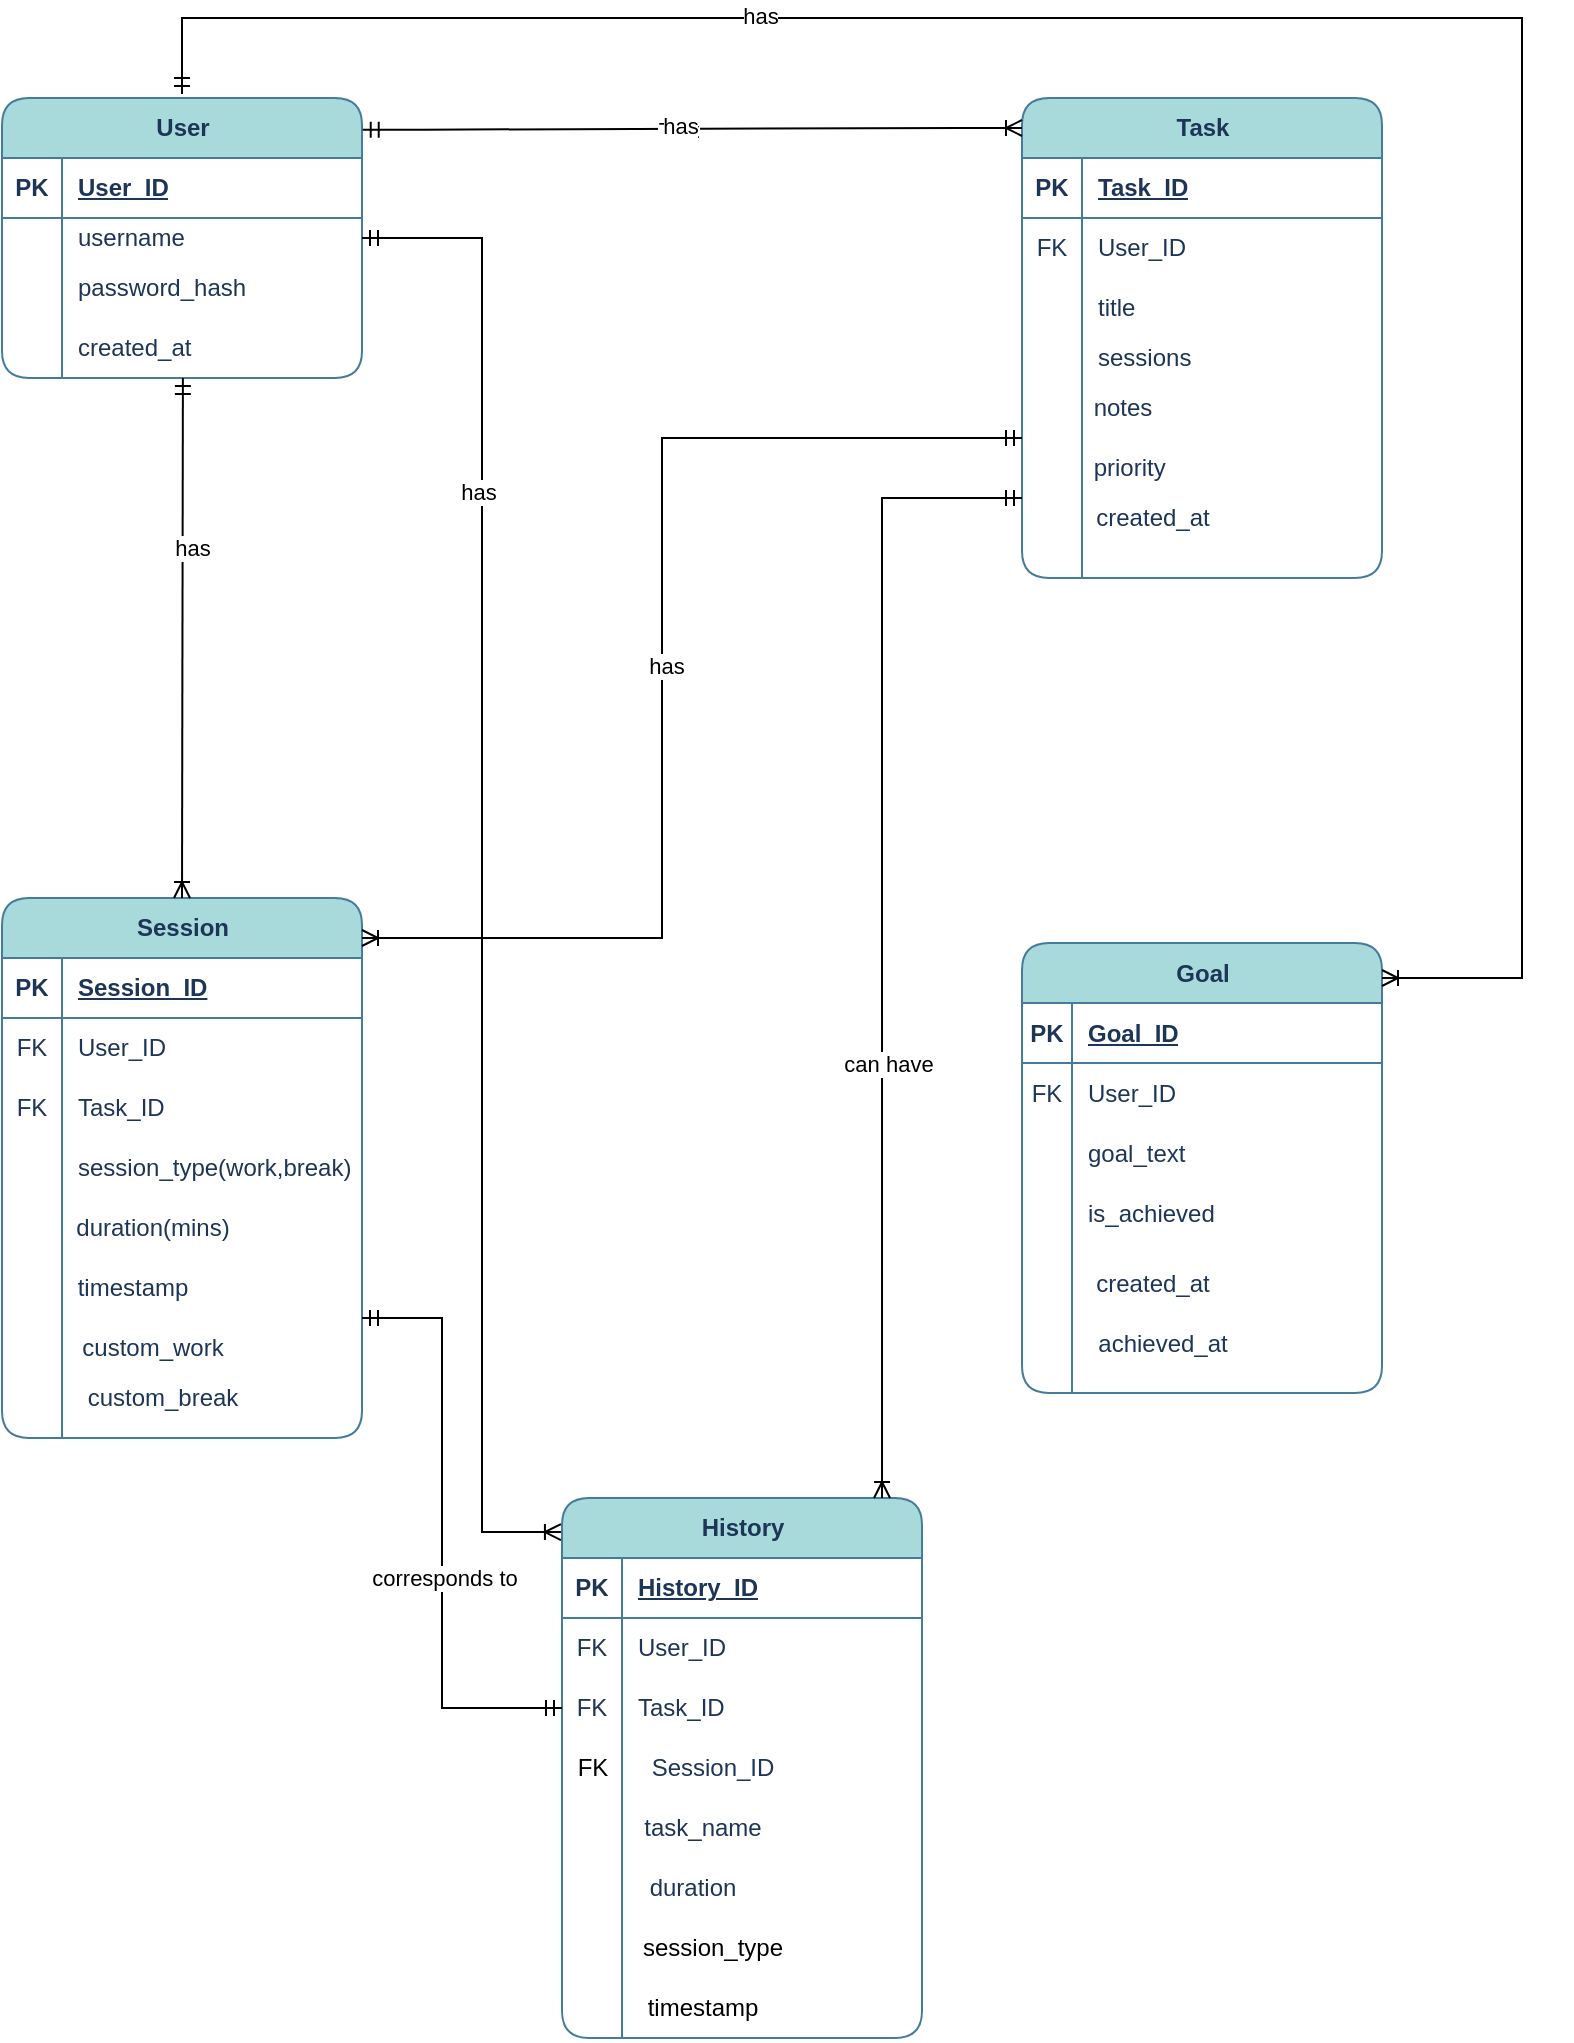 <mxfile version="27.1.4">
  <diagram name="Page-1" id="Ch6gstcXWHtRjHLDsmqF">
    <mxGraphModel dx="3065" dy="1043" grid="1" gridSize="10" guides="1" tooltips="1" connect="1" arrows="1" fold="1" page="1" pageScale="1" pageWidth="1100" pageHeight="850" math="0" shadow="0">
      <root>
        <mxCell id="0" />
        <mxCell id="1" parent="0" />
        <mxCell id="4imyPmRk3QcvIKr00t5q-29" value="User" style="shape=table;startSize=30;container=1;collapsible=1;childLayout=tableLayout;fixedRows=1;rowLines=0;fontStyle=1;align=center;resizeLast=1;html=1;labelBackgroundColor=none;fillColor=#A8DADC;strokeColor=#457B9D;fontColor=#1D3557;rounded=1;" parent="1" vertex="1">
          <mxGeometry x="-360" y="200" width="180" height="140" as="geometry" />
        </mxCell>
        <mxCell id="4imyPmRk3QcvIKr00t5q-30" value="" style="shape=tableRow;horizontal=0;startSize=0;swimlaneHead=0;swimlaneBody=0;fillColor=none;collapsible=0;dropTarget=0;points=[[0,0.5],[1,0.5]];portConstraint=eastwest;top=0;left=0;right=0;bottom=1;labelBackgroundColor=none;strokeColor=#457B9D;fontColor=#1D3557;rounded=1;" parent="4imyPmRk3QcvIKr00t5q-29" vertex="1">
          <mxGeometry y="30" width="180" height="30" as="geometry" />
        </mxCell>
        <mxCell id="4imyPmRk3QcvIKr00t5q-31" value="PK" style="shape=partialRectangle;connectable=0;fillColor=none;top=0;left=0;bottom=0;right=0;fontStyle=1;overflow=hidden;whiteSpace=wrap;html=1;labelBackgroundColor=none;strokeColor=#457B9D;fontColor=#1D3557;rounded=1;" parent="4imyPmRk3QcvIKr00t5q-30" vertex="1">
          <mxGeometry width="30" height="30" as="geometry">
            <mxRectangle width="30" height="30" as="alternateBounds" />
          </mxGeometry>
        </mxCell>
        <mxCell id="4imyPmRk3QcvIKr00t5q-32" value="User_ID" style="shape=partialRectangle;connectable=0;fillColor=none;top=0;left=0;bottom=0;right=0;align=left;spacingLeft=6;fontStyle=5;overflow=hidden;whiteSpace=wrap;html=1;labelBackgroundColor=none;strokeColor=#457B9D;fontColor=#1D3557;rounded=1;" parent="4imyPmRk3QcvIKr00t5q-30" vertex="1">
          <mxGeometry x="30" width="150" height="30" as="geometry">
            <mxRectangle width="150" height="30" as="alternateBounds" />
          </mxGeometry>
        </mxCell>
        <mxCell id="4imyPmRk3QcvIKr00t5q-33" value="" style="shape=tableRow;horizontal=0;startSize=0;swimlaneHead=0;swimlaneBody=0;fillColor=none;collapsible=0;dropTarget=0;points=[[0,0.5],[1,0.5]];portConstraint=eastwest;top=0;left=0;right=0;bottom=0;labelBackgroundColor=none;strokeColor=#457B9D;fontColor=#1D3557;rounded=1;" parent="4imyPmRk3QcvIKr00t5q-29" vertex="1">
          <mxGeometry y="60" width="180" height="20" as="geometry" />
        </mxCell>
        <mxCell id="4imyPmRk3QcvIKr00t5q-34" value="" style="shape=partialRectangle;connectable=0;fillColor=none;top=0;left=0;bottom=0;right=0;editable=1;overflow=hidden;whiteSpace=wrap;html=1;labelBackgroundColor=none;strokeColor=#457B9D;fontColor=#1D3557;rounded=1;" parent="4imyPmRk3QcvIKr00t5q-33" vertex="1">
          <mxGeometry width="30" height="20" as="geometry">
            <mxRectangle width="30" height="20" as="alternateBounds" />
          </mxGeometry>
        </mxCell>
        <mxCell id="4imyPmRk3QcvIKr00t5q-35" value="username" style="shape=partialRectangle;connectable=0;fillColor=none;top=0;left=0;bottom=0;right=0;align=left;spacingLeft=6;overflow=hidden;whiteSpace=wrap;html=1;labelBackgroundColor=none;strokeColor=#457B9D;fontColor=#1D3557;rounded=1;" parent="4imyPmRk3QcvIKr00t5q-33" vertex="1">
          <mxGeometry x="30" width="150" height="20" as="geometry">
            <mxRectangle width="150" height="20" as="alternateBounds" />
          </mxGeometry>
        </mxCell>
        <mxCell id="4imyPmRk3QcvIKr00t5q-36" value="" style="shape=tableRow;horizontal=0;startSize=0;swimlaneHead=0;swimlaneBody=0;fillColor=none;collapsible=0;dropTarget=0;points=[[0,0.5],[1,0.5]];portConstraint=eastwest;top=0;left=0;right=0;bottom=0;labelBackgroundColor=none;strokeColor=#457B9D;fontColor=#1D3557;rounded=1;" parent="4imyPmRk3QcvIKr00t5q-29" vertex="1">
          <mxGeometry y="80" width="180" height="30" as="geometry" />
        </mxCell>
        <mxCell id="4imyPmRk3QcvIKr00t5q-37" value="" style="shape=partialRectangle;connectable=0;fillColor=none;top=0;left=0;bottom=0;right=0;editable=1;overflow=hidden;whiteSpace=wrap;html=1;labelBackgroundColor=none;strokeColor=#457B9D;fontColor=#1D3557;rounded=1;" parent="4imyPmRk3QcvIKr00t5q-36" vertex="1">
          <mxGeometry width="30" height="30" as="geometry">
            <mxRectangle width="30" height="30" as="alternateBounds" />
          </mxGeometry>
        </mxCell>
        <mxCell id="4imyPmRk3QcvIKr00t5q-38" value="password_hash" style="shape=partialRectangle;connectable=0;fillColor=none;top=0;left=0;bottom=0;right=0;align=left;spacingLeft=6;overflow=hidden;whiteSpace=wrap;html=1;labelBackgroundColor=none;strokeColor=#457B9D;fontColor=#1D3557;rounded=1;" parent="4imyPmRk3QcvIKr00t5q-36" vertex="1">
          <mxGeometry x="30" width="150" height="30" as="geometry">
            <mxRectangle width="150" height="30" as="alternateBounds" />
          </mxGeometry>
        </mxCell>
        <mxCell id="4imyPmRk3QcvIKr00t5q-39" value="" style="shape=tableRow;horizontal=0;startSize=0;swimlaneHead=0;swimlaneBody=0;fillColor=none;collapsible=0;dropTarget=0;points=[[0,0.5],[1,0.5]];portConstraint=eastwest;top=0;left=0;right=0;bottom=0;labelBackgroundColor=none;strokeColor=#457B9D;fontColor=#1D3557;rounded=1;" parent="4imyPmRk3QcvIKr00t5q-29" vertex="1">
          <mxGeometry y="110" width="180" height="30" as="geometry" />
        </mxCell>
        <mxCell id="4imyPmRk3QcvIKr00t5q-40" value="" style="shape=partialRectangle;connectable=0;fillColor=none;top=0;left=0;bottom=0;right=0;editable=1;overflow=hidden;whiteSpace=wrap;html=1;labelBackgroundColor=none;strokeColor=#457B9D;fontColor=#1D3557;rounded=1;" parent="4imyPmRk3QcvIKr00t5q-39" vertex="1">
          <mxGeometry width="30" height="30" as="geometry">
            <mxRectangle width="30" height="30" as="alternateBounds" />
          </mxGeometry>
        </mxCell>
        <mxCell id="4imyPmRk3QcvIKr00t5q-41" value="created_at" style="shape=partialRectangle;connectable=0;fillColor=none;top=0;left=0;bottom=0;right=0;align=left;spacingLeft=6;overflow=hidden;whiteSpace=wrap;html=1;labelBackgroundColor=none;strokeColor=#457B9D;fontColor=#1D3557;rounded=1;" parent="4imyPmRk3QcvIKr00t5q-39" vertex="1">
          <mxGeometry x="30" width="150" height="30" as="geometry">
            <mxRectangle width="150" height="30" as="alternateBounds" />
          </mxGeometry>
        </mxCell>
        <mxCell id="4imyPmRk3QcvIKr00t5q-78" value="" style="group;labelBackgroundColor=none;fontColor=#1D3557;rounded=1;" parent="1" vertex="1" connectable="0">
          <mxGeometry x="240" y="200" width="185" height="270" as="geometry" />
        </mxCell>
        <mxCell id="4imyPmRk3QcvIKr00t5q-43" value="Task" style="shape=table;startSize=30;container=1;collapsible=1;childLayout=tableLayout;fixedRows=1;rowLines=0;fontStyle=1;align=center;resizeLast=1;html=1;labelBackgroundColor=none;fillColor=#A8DADC;strokeColor=#457B9D;fontColor=#1D3557;rounded=1;" parent="4imyPmRk3QcvIKr00t5q-78" vertex="1">
          <mxGeometry x="-90" width="180" height="240" as="geometry">
            <mxRectangle x="460" y="70" width="70" height="30" as="alternateBounds" />
          </mxGeometry>
        </mxCell>
        <mxCell id="4imyPmRk3QcvIKr00t5q-44" value="" style="shape=tableRow;horizontal=0;startSize=0;swimlaneHead=0;swimlaneBody=0;fillColor=none;collapsible=0;dropTarget=0;points=[[0,0.5],[1,0.5]];portConstraint=eastwest;top=0;left=0;right=0;bottom=1;labelBackgroundColor=none;strokeColor=#457B9D;fontColor=#1D3557;rounded=1;" parent="4imyPmRk3QcvIKr00t5q-43" vertex="1">
          <mxGeometry y="30" width="180" height="30" as="geometry" />
        </mxCell>
        <mxCell id="4imyPmRk3QcvIKr00t5q-45" value="PK" style="shape=partialRectangle;connectable=0;fillColor=none;top=0;left=0;bottom=0;right=0;fontStyle=1;overflow=hidden;whiteSpace=wrap;html=1;labelBackgroundColor=none;strokeColor=#457B9D;fontColor=#1D3557;rounded=1;" parent="4imyPmRk3QcvIKr00t5q-44" vertex="1">
          <mxGeometry width="30" height="30" as="geometry">
            <mxRectangle width="30" height="30" as="alternateBounds" />
          </mxGeometry>
        </mxCell>
        <mxCell id="4imyPmRk3QcvIKr00t5q-46" value="Task_ID" style="shape=partialRectangle;connectable=0;fillColor=none;top=0;left=0;bottom=0;right=0;align=left;spacingLeft=6;fontStyle=5;overflow=hidden;whiteSpace=wrap;html=1;labelBackgroundColor=none;strokeColor=#457B9D;fontColor=#1D3557;rounded=1;" parent="4imyPmRk3QcvIKr00t5q-44" vertex="1">
          <mxGeometry x="30" width="150" height="30" as="geometry">
            <mxRectangle width="150" height="30" as="alternateBounds" />
          </mxGeometry>
        </mxCell>
        <mxCell id="4imyPmRk3QcvIKr00t5q-47" value="" style="shape=tableRow;horizontal=0;startSize=0;swimlaneHead=0;swimlaneBody=0;fillColor=none;collapsible=0;dropTarget=0;points=[[0,0.5],[1,0.5]];portConstraint=eastwest;top=0;left=0;right=0;bottom=0;labelBackgroundColor=none;strokeColor=#457B9D;fontColor=#1D3557;rounded=1;" parent="4imyPmRk3QcvIKr00t5q-43" vertex="1">
          <mxGeometry y="60" width="180" height="30" as="geometry" />
        </mxCell>
        <mxCell id="4imyPmRk3QcvIKr00t5q-48" value="FK" style="shape=partialRectangle;connectable=0;fillColor=none;top=0;left=0;bottom=0;right=0;editable=1;overflow=hidden;whiteSpace=wrap;html=1;labelBackgroundColor=none;strokeColor=#457B9D;fontColor=#1D3557;rounded=1;" parent="4imyPmRk3QcvIKr00t5q-47" vertex="1">
          <mxGeometry width="30" height="30" as="geometry">
            <mxRectangle width="30" height="30" as="alternateBounds" />
          </mxGeometry>
        </mxCell>
        <mxCell id="4imyPmRk3QcvIKr00t5q-49" value="User_ID" style="shape=partialRectangle;connectable=0;fillColor=none;top=0;left=0;bottom=0;right=0;align=left;spacingLeft=6;overflow=hidden;whiteSpace=wrap;html=1;labelBackgroundColor=none;strokeColor=#457B9D;fontColor=#1D3557;rounded=1;" parent="4imyPmRk3QcvIKr00t5q-47" vertex="1">
          <mxGeometry x="30" width="150" height="30" as="geometry">
            <mxRectangle width="150" height="30" as="alternateBounds" />
          </mxGeometry>
        </mxCell>
        <mxCell id="4imyPmRk3QcvIKr00t5q-50" value="" style="shape=tableRow;horizontal=0;startSize=0;swimlaneHead=0;swimlaneBody=0;fillColor=none;collapsible=0;dropTarget=0;points=[[0,0.5],[1,0.5]];portConstraint=eastwest;top=0;left=0;right=0;bottom=0;labelBackgroundColor=none;strokeColor=#457B9D;fontColor=#1D3557;rounded=1;" parent="4imyPmRk3QcvIKr00t5q-43" vertex="1">
          <mxGeometry y="90" width="180" height="30" as="geometry" />
        </mxCell>
        <mxCell id="4imyPmRk3QcvIKr00t5q-51" value="" style="shape=partialRectangle;connectable=0;fillColor=none;top=0;left=0;bottom=0;right=0;editable=1;overflow=hidden;whiteSpace=wrap;html=1;labelBackgroundColor=none;strokeColor=#457B9D;fontColor=#1D3557;rounded=1;" parent="4imyPmRk3QcvIKr00t5q-50" vertex="1">
          <mxGeometry width="30" height="30" as="geometry">
            <mxRectangle width="30" height="30" as="alternateBounds" />
          </mxGeometry>
        </mxCell>
        <mxCell id="4imyPmRk3QcvIKr00t5q-52" value="title" style="shape=partialRectangle;connectable=0;fillColor=none;top=0;left=0;bottom=0;right=0;align=left;spacingLeft=6;overflow=hidden;whiteSpace=wrap;html=1;labelBackgroundColor=none;strokeColor=#457B9D;fontColor=#1D3557;rounded=1;" parent="4imyPmRk3QcvIKr00t5q-50" vertex="1">
          <mxGeometry x="30" width="150" height="30" as="geometry">
            <mxRectangle width="150" height="30" as="alternateBounds" />
          </mxGeometry>
        </mxCell>
        <mxCell id="4imyPmRk3QcvIKr00t5q-53" value="" style="shape=tableRow;horizontal=0;startSize=0;swimlaneHead=0;swimlaneBody=0;fillColor=none;collapsible=0;dropTarget=0;points=[[0,0.5],[1,0.5]];portConstraint=eastwest;top=0;left=0;right=0;bottom=0;labelBackgroundColor=none;strokeColor=#457B9D;fontColor=#1D3557;rounded=1;" parent="4imyPmRk3QcvIKr00t5q-43" vertex="1">
          <mxGeometry y="120" width="180" height="20" as="geometry" />
        </mxCell>
        <mxCell id="4imyPmRk3QcvIKr00t5q-54" value="" style="shape=partialRectangle;connectable=0;fillColor=none;top=0;left=0;bottom=0;right=0;editable=1;overflow=hidden;whiteSpace=wrap;html=1;labelBackgroundColor=none;strokeColor=#457B9D;fontColor=#1D3557;rounded=1;" parent="4imyPmRk3QcvIKr00t5q-53" vertex="1">
          <mxGeometry width="30" height="20" as="geometry">
            <mxRectangle width="30" height="20" as="alternateBounds" />
          </mxGeometry>
        </mxCell>
        <mxCell id="4imyPmRk3QcvIKr00t5q-55" value="&lt;font face=&quot;Helvetica&quot;&gt;sessions&lt;/font&gt;" style="shape=partialRectangle;connectable=0;fillColor=none;top=0;left=0;bottom=0;right=0;align=left;spacingLeft=6;overflow=hidden;whiteSpace=wrap;html=1;labelBackgroundColor=none;strokeColor=#457B9D;fontColor=#1D3557;rounded=1;" parent="4imyPmRk3QcvIKr00t5q-53" vertex="1">
          <mxGeometry x="30" width="150" height="20" as="geometry">
            <mxRectangle width="150" height="20" as="alternateBounds" />
          </mxGeometry>
        </mxCell>
        <mxCell id="4imyPmRk3QcvIKr00t5q-56" value="notes" style="text;html=1;align=center;verticalAlign=middle;resizable=0;points=[];autosize=1;strokeColor=none;fillColor=none;labelBackgroundColor=none;fontColor=#1D3557;rounded=1;" parent="4imyPmRk3QcvIKr00t5q-78" vertex="1">
          <mxGeometry x="-65" y="140" width="50" height="30" as="geometry" />
        </mxCell>
        <mxCell id="4imyPmRk3QcvIKr00t5q-59" value="priority&amp;nbsp;" style="text;html=1;align=center;verticalAlign=middle;resizable=0;points=[];autosize=1;strokeColor=none;fillColor=none;labelBackgroundColor=none;fontColor=#1D3557;rounded=1;" parent="4imyPmRk3QcvIKr00t5q-78" vertex="1">
          <mxGeometry x="-65" y="170" width="60" height="30" as="geometry" />
        </mxCell>
        <mxCell id="4imyPmRk3QcvIKr00t5q-60" value="created_at" style="text;html=1;align=center;verticalAlign=middle;resizable=0;points=[];autosize=1;strokeColor=none;fillColor=none;labelBackgroundColor=none;fontColor=#1D3557;rounded=1;" parent="4imyPmRk3QcvIKr00t5q-78" vertex="1">
          <mxGeometry x="-65" y="195" width="80" height="30" as="geometry" />
        </mxCell>
        <mxCell id="4imyPmRk3QcvIKr00t5q-77" value="" style="endArrow=none;html=1;rounded=1;labelBackgroundColor=none;strokeColor=#457B9D;fontColor=default;" parent="4imyPmRk3QcvIKr00t5q-78" edge="1">
          <mxGeometry width="50" height="50" relative="1" as="geometry">
            <mxPoint x="-60" y="240" as="sourcePoint" />
            <mxPoint x="-60" y="140" as="targetPoint" />
          </mxGeometry>
        </mxCell>
        <mxCell id="4imyPmRk3QcvIKr00t5q-99" value="" style="group;labelBackgroundColor=none;fontColor=#1D3557;rounded=1;" parent="1" vertex="1" connectable="0">
          <mxGeometry x="-360" y="600" width="180" height="270" as="geometry" />
        </mxCell>
        <mxCell id="4imyPmRk3QcvIKr00t5q-79" value="Session" style="shape=table;startSize=30;container=1;collapsible=1;childLayout=tableLayout;fixedRows=1;rowLines=0;fontStyle=1;align=center;resizeLast=1;html=1;labelBackgroundColor=none;fillColor=#A8DADC;strokeColor=#457B9D;fontColor=#1D3557;rounded=1;" parent="4imyPmRk3QcvIKr00t5q-99" vertex="1">
          <mxGeometry width="180" height="270" as="geometry" />
        </mxCell>
        <mxCell id="4imyPmRk3QcvIKr00t5q-80" value="" style="shape=tableRow;horizontal=0;startSize=0;swimlaneHead=0;swimlaneBody=0;fillColor=none;collapsible=0;dropTarget=0;points=[[0,0.5],[1,0.5]];portConstraint=eastwest;top=0;left=0;right=0;bottom=1;labelBackgroundColor=none;strokeColor=#457B9D;fontColor=#1D3557;rounded=1;" parent="4imyPmRk3QcvIKr00t5q-79" vertex="1">
          <mxGeometry y="30" width="180" height="30" as="geometry" />
        </mxCell>
        <mxCell id="4imyPmRk3QcvIKr00t5q-81" value="PK" style="shape=partialRectangle;connectable=0;fillColor=none;top=0;left=0;bottom=0;right=0;fontStyle=1;overflow=hidden;whiteSpace=wrap;html=1;labelBackgroundColor=none;strokeColor=#457B9D;fontColor=#1D3557;rounded=1;" parent="4imyPmRk3QcvIKr00t5q-80" vertex="1">
          <mxGeometry width="30" height="30" as="geometry">
            <mxRectangle width="30" height="30" as="alternateBounds" />
          </mxGeometry>
        </mxCell>
        <mxCell id="4imyPmRk3QcvIKr00t5q-82" value="Session_ID" style="shape=partialRectangle;connectable=0;fillColor=none;top=0;left=0;bottom=0;right=0;align=left;spacingLeft=6;fontStyle=5;overflow=hidden;whiteSpace=wrap;html=1;labelBackgroundColor=none;strokeColor=#457B9D;fontColor=#1D3557;rounded=1;" parent="4imyPmRk3QcvIKr00t5q-80" vertex="1">
          <mxGeometry x="30" width="150" height="30" as="geometry">
            <mxRectangle width="150" height="30" as="alternateBounds" />
          </mxGeometry>
        </mxCell>
        <mxCell id="4imyPmRk3QcvIKr00t5q-83" value="" style="shape=tableRow;horizontal=0;startSize=0;swimlaneHead=0;swimlaneBody=0;fillColor=none;collapsible=0;dropTarget=0;points=[[0,0.5],[1,0.5]];portConstraint=eastwest;top=0;left=0;right=0;bottom=0;labelBackgroundColor=none;strokeColor=#457B9D;fontColor=#1D3557;rounded=1;" parent="4imyPmRk3QcvIKr00t5q-79" vertex="1">
          <mxGeometry y="60" width="180" height="30" as="geometry" />
        </mxCell>
        <mxCell id="4imyPmRk3QcvIKr00t5q-84" value="FK" style="shape=partialRectangle;connectable=0;fillColor=none;top=0;left=0;bottom=0;right=0;editable=1;overflow=hidden;whiteSpace=wrap;html=1;labelBackgroundColor=none;strokeColor=#457B9D;fontColor=#1D3557;rounded=1;" parent="4imyPmRk3QcvIKr00t5q-83" vertex="1">
          <mxGeometry width="30" height="30" as="geometry">
            <mxRectangle width="30" height="30" as="alternateBounds" />
          </mxGeometry>
        </mxCell>
        <mxCell id="4imyPmRk3QcvIKr00t5q-85" value="User_ID" style="shape=partialRectangle;connectable=0;fillColor=none;top=0;left=0;bottom=0;right=0;align=left;spacingLeft=6;overflow=hidden;whiteSpace=wrap;html=1;labelBackgroundColor=none;strokeColor=#457B9D;fontColor=#1D3557;rounded=1;" parent="4imyPmRk3QcvIKr00t5q-83" vertex="1">
          <mxGeometry x="30" width="150" height="30" as="geometry">
            <mxRectangle width="150" height="30" as="alternateBounds" />
          </mxGeometry>
        </mxCell>
        <mxCell id="4imyPmRk3QcvIKr00t5q-86" value="" style="shape=tableRow;horizontal=0;startSize=0;swimlaneHead=0;swimlaneBody=0;fillColor=none;collapsible=0;dropTarget=0;points=[[0,0.5],[1,0.5]];portConstraint=eastwest;top=0;left=0;right=0;bottom=0;labelBackgroundColor=none;strokeColor=#457B9D;fontColor=#1D3557;rounded=1;" parent="4imyPmRk3QcvIKr00t5q-79" vertex="1">
          <mxGeometry y="90" width="180" height="30" as="geometry" />
        </mxCell>
        <mxCell id="4imyPmRk3QcvIKr00t5q-87" value="FK" style="shape=partialRectangle;connectable=0;fillColor=none;top=0;left=0;bottom=0;right=0;editable=1;overflow=hidden;whiteSpace=wrap;html=1;labelBackgroundColor=none;strokeColor=#457B9D;fontColor=#1D3557;rounded=1;" parent="4imyPmRk3QcvIKr00t5q-86" vertex="1">
          <mxGeometry width="30" height="30" as="geometry">
            <mxRectangle width="30" height="30" as="alternateBounds" />
          </mxGeometry>
        </mxCell>
        <mxCell id="4imyPmRk3QcvIKr00t5q-88" value="Task_ID" style="shape=partialRectangle;connectable=0;fillColor=none;top=0;left=0;bottom=0;right=0;align=left;spacingLeft=6;overflow=hidden;whiteSpace=wrap;html=1;labelBackgroundColor=none;strokeColor=#457B9D;fontColor=#1D3557;rounded=1;" parent="4imyPmRk3QcvIKr00t5q-86" vertex="1">
          <mxGeometry x="30" width="150" height="30" as="geometry">
            <mxRectangle width="150" height="30" as="alternateBounds" />
          </mxGeometry>
        </mxCell>
        <mxCell id="4imyPmRk3QcvIKr00t5q-89" value="" style="shape=tableRow;horizontal=0;startSize=0;swimlaneHead=0;swimlaneBody=0;fillColor=none;collapsible=0;dropTarget=0;points=[[0,0.5],[1,0.5]];portConstraint=eastwest;top=0;left=0;right=0;bottom=0;labelBackgroundColor=none;strokeColor=#457B9D;fontColor=#1D3557;rounded=1;" parent="4imyPmRk3QcvIKr00t5q-79" vertex="1">
          <mxGeometry y="120" width="180" height="30" as="geometry" />
        </mxCell>
        <mxCell id="4imyPmRk3QcvIKr00t5q-90" value="" style="shape=partialRectangle;connectable=0;fillColor=none;top=0;left=0;bottom=0;right=0;editable=1;overflow=hidden;whiteSpace=wrap;html=1;labelBackgroundColor=none;strokeColor=#457B9D;fontColor=#1D3557;rounded=1;" parent="4imyPmRk3QcvIKr00t5q-89" vertex="1">
          <mxGeometry width="30" height="30" as="geometry">
            <mxRectangle width="30" height="30" as="alternateBounds" />
          </mxGeometry>
        </mxCell>
        <mxCell id="4imyPmRk3QcvIKr00t5q-91" value="session_type(work,break)" style="shape=partialRectangle;connectable=0;fillColor=none;top=0;left=0;bottom=0;right=0;align=left;spacingLeft=6;overflow=hidden;whiteSpace=wrap;html=1;labelBackgroundColor=none;strokeColor=#457B9D;fontColor=#1D3557;rounded=1;" parent="4imyPmRk3QcvIKr00t5q-89" vertex="1">
          <mxGeometry x="30" width="150" height="30" as="geometry">
            <mxRectangle width="150" height="30" as="alternateBounds" />
          </mxGeometry>
        </mxCell>
        <mxCell id="4imyPmRk3QcvIKr00t5q-92" value="duration(mins)" style="text;html=1;align=center;verticalAlign=middle;resizable=0;points=[];autosize=1;strokeColor=none;fillColor=none;labelBackgroundColor=none;fontColor=#1D3557;rounded=1;" parent="4imyPmRk3QcvIKr00t5q-99" vertex="1">
          <mxGeometry x="25" y="149.996" width="100" height="30" as="geometry" />
        </mxCell>
        <mxCell id="4imyPmRk3QcvIKr00t5q-96" value="timestamp" style="text;html=1;align=center;verticalAlign=middle;resizable=0;points=[];autosize=1;strokeColor=none;fillColor=none;labelBackgroundColor=none;fontColor=#1D3557;rounded=1;" parent="4imyPmRk3QcvIKr00t5q-99" vertex="1">
          <mxGeometry x="25" y="179.997" width="80" height="30" as="geometry" />
        </mxCell>
        <mxCell id="4imyPmRk3QcvIKr00t5q-98" value="" style="endArrow=none;html=1;rounded=1;labelBackgroundColor=none;strokeColor=#457B9D;fontColor=default;" parent="4imyPmRk3QcvIKr00t5q-99" edge="1">
          <mxGeometry width="50" height="50" relative="1" as="geometry">
            <mxPoint x="30" y="227.139" as="sourcePoint" />
            <mxPoint x="30" y="149.996" as="targetPoint" />
          </mxGeometry>
        </mxCell>
        <mxCell id="4imyPmRk3QcvIKr00t5q-185" value="custom_work" style="text;html=1;align=center;verticalAlign=middle;resizable=0;points=[];autosize=1;strokeColor=none;fillColor=none;fontColor=#1D3557;labelBackgroundColor=none;rounded=1;" parent="4imyPmRk3QcvIKr00t5q-99" vertex="1">
          <mxGeometry x="30" y="210" width="90" height="30" as="geometry" />
        </mxCell>
        <mxCell id="4imyPmRk3QcvIKr00t5q-186" value="custom_break" style="text;html=1;align=center;verticalAlign=middle;resizable=0;points=[];autosize=1;strokeColor=none;fillColor=none;fontColor=#1D3557;labelBackgroundColor=none;rounded=1;" parent="4imyPmRk3QcvIKr00t5q-99" vertex="1">
          <mxGeometry x="30" y="235" width="100" height="30" as="geometry" />
        </mxCell>
        <mxCell id="4imyPmRk3QcvIKr00t5q-187" value="" style="endArrow=none;html=1;rounded=1;strokeColor=#457B9D;fontColor=default;labelBackgroundColor=none;" parent="4imyPmRk3QcvIKr00t5q-99" edge="1">
          <mxGeometry width="50" height="50" relative="1" as="geometry">
            <mxPoint x="30" y="270" as="sourcePoint" />
            <mxPoint x="30" y="210" as="targetPoint" />
          </mxGeometry>
        </mxCell>
        <mxCell id="4imyPmRk3QcvIKr00t5q-117" value="" style="group;labelBackgroundColor=none;fontColor=#1D3557;rounded=1;" parent="1" vertex="1" connectable="0">
          <mxGeometry x="150" y="622.5" width="180" height="225" as="geometry" />
        </mxCell>
        <mxCell id="4imyPmRk3QcvIKr00t5q-100" value="Goal" style="shape=table;startSize=30;container=1;collapsible=1;childLayout=tableLayout;fixedRows=1;rowLines=0;fontStyle=1;align=center;resizeLast=1;html=1;labelBackgroundColor=none;fillColor=#A8DADC;strokeColor=#457B9D;fontColor=#1D3557;rounded=1;" parent="4imyPmRk3QcvIKr00t5q-117" vertex="1">
          <mxGeometry width="180" height="225" as="geometry" />
        </mxCell>
        <mxCell id="4imyPmRk3QcvIKr00t5q-101" value="" style="shape=tableRow;horizontal=0;startSize=0;swimlaneHead=0;swimlaneBody=0;fillColor=none;collapsible=0;dropTarget=0;points=[[0,0.5],[1,0.5]];portConstraint=eastwest;top=0;left=0;right=0;bottom=1;labelBackgroundColor=none;strokeColor=#457B9D;fontColor=#1D3557;rounded=1;" parent="4imyPmRk3QcvIKr00t5q-100" vertex="1">
          <mxGeometry y="30" width="180" height="30" as="geometry" />
        </mxCell>
        <mxCell id="4imyPmRk3QcvIKr00t5q-102" value="PK" style="shape=partialRectangle;connectable=0;fillColor=none;top=0;left=0;bottom=0;right=0;fontStyle=1;overflow=hidden;whiteSpace=wrap;html=1;labelBackgroundColor=none;strokeColor=#457B9D;fontColor=#1D3557;rounded=1;" parent="4imyPmRk3QcvIKr00t5q-101" vertex="1">
          <mxGeometry width="25" height="30" as="geometry">
            <mxRectangle width="25" height="30" as="alternateBounds" />
          </mxGeometry>
        </mxCell>
        <mxCell id="4imyPmRk3QcvIKr00t5q-103" value="Goal_ID" style="shape=partialRectangle;connectable=0;fillColor=none;top=0;left=0;bottom=0;right=0;align=left;spacingLeft=6;fontStyle=5;overflow=hidden;whiteSpace=wrap;html=1;labelBackgroundColor=none;strokeColor=#457B9D;fontColor=#1D3557;rounded=1;" parent="4imyPmRk3QcvIKr00t5q-101" vertex="1">
          <mxGeometry x="25" width="155" height="30" as="geometry">
            <mxRectangle width="155" height="30" as="alternateBounds" />
          </mxGeometry>
        </mxCell>
        <mxCell id="4imyPmRk3QcvIKr00t5q-104" value="" style="shape=tableRow;horizontal=0;startSize=0;swimlaneHead=0;swimlaneBody=0;fillColor=none;collapsible=0;dropTarget=0;points=[[0,0.5],[1,0.5]];portConstraint=eastwest;top=0;left=0;right=0;bottom=0;labelBackgroundColor=none;strokeColor=#457B9D;fontColor=#1D3557;rounded=1;" parent="4imyPmRk3QcvIKr00t5q-100" vertex="1">
          <mxGeometry y="60" width="180" height="30" as="geometry" />
        </mxCell>
        <mxCell id="4imyPmRk3QcvIKr00t5q-105" value="FK" style="shape=partialRectangle;connectable=0;fillColor=none;top=0;left=0;bottom=0;right=0;editable=1;overflow=hidden;whiteSpace=wrap;html=1;labelBackgroundColor=none;strokeColor=#457B9D;fontColor=#1D3557;rounded=1;" parent="4imyPmRk3QcvIKr00t5q-104" vertex="1">
          <mxGeometry width="25" height="30" as="geometry">
            <mxRectangle width="25" height="30" as="alternateBounds" />
          </mxGeometry>
        </mxCell>
        <mxCell id="4imyPmRk3QcvIKr00t5q-106" value="User_ID" style="shape=partialRectangle;connectable=0;fillColor=none;top=0;left=0;bottom=0;right=0;align=left;spacingLeft=6;overflow=hidden;whiteSpace=wrap;html=1;labelBackgroundColor=none;strokeColor=#457B9D;fontColor=#1D3557;rounded=1;" parent="4imyPmRk3QcvIKr00t5q-104" vertex="1">
          <mxGeometry x="25" width="155" height="30" as="geometry">
            <mxRectangle width="155" height="30" as="alternateBounds" />
          </mxGeometry>
        </mxCell>
        <mxCell id="4imyPmRk3QcvIKr00t5q-107" value="" style="shape=tableRow;horizontal=0;startSize=0;swimlaneHead=0;swimlaneBody=0;fillColor=none;collapsible=0;dropTarget=0;points=[[0,0.5],[1,0.5]];portConstraint=eastwest;top=0;left=0;right=0;bottom=0;labelBackgroundColor=none;strokeColor=#457B9D;fontColor=#1D3557;rounded=1;" parent="4imyPmRk3QcvIKr00t5q-100" vertex="1">
          <mxGeometry y="90" width="180" height="30" as="geometry" />
        </mxCell>
        <mxCell id="4imyPmRk3QcvIKr00t5q-108" value="" style="shape=partialRectangle;connectable=0;fillColor=none;top=0;left=0;bottom=0;right=0;editable=1;overflow=hidden;whiteSpace=wrap;html=1;labelBackgroundColor=none;strokeColor=#457B9D;fontColor=#1D3557;rounded=1;" parent="4imyPmRk3QcvIKr00t5q-107" vertex="1">
          <mxGeometry width="25" height="30" as="geometry">
            <mxRectangle width="25" height="30" as="alternateBounds" />
          </mxGeometry>
        </mxCell>
        <mxCell id="4imyPmRk3QcvIKr00t5q-109" value="goal_text" style="shape=partialRectangle;connectable=0;fillColor=none;top=0;left=0;bottom=0;right=0;align=left;spacingLeft=6;overflow=hidden;whiteSpace=wrap;html=1;labelBackgroundColor=none;strokeColor=#457B9D;fontColor=#1D3557;rounded=1;" parent="4imyPmRk3QcvIKr00t5q-107" vertex="1">
          <mxGeometry x="25" width="155" height="30" as="geometry">
            <mxRectangle width="155" height="30" as="alternateBounds" />
          </mxGeometry>
        </mxCell>
        <mxCell id="4imyPmRk3QcvIKr00t5q-110" value="" style="shape=tableRow;horizontal=0;startSize=0;swimlaneHead=0;swimlaneBody=0;fillColor=none;collapsible=0;dropTarget=0;points=[[0,0.5],[1,0.5]];portConstraint=eastwest;top=0;left=0;right=0;bottom=0;labelBackgroundColor=none;strokeColor=#457B9D;fontColor=#1D3557;rounded=1;" parent="4imyPmRk3QcvIKr00t5q-100" vertex="1">
          <mxGeometry y="120" width="180" height="30" as="geometry" />
        </mxCell>
        <mxCell id="4imyPmRk3QcvIKr00t5q-111" value="" style="shape=partialRectangle;connectable=0;fillColor=none;top=0;left=0;bottom=0;right=0;editable=1;overflow=hidden;whiteSpace=wrap;html=1;labelBackgroundColor=none;strokeColor=#457B9D;fontColor=#1D3557;rounded=1;" parent="4imyPmRk3QcvIKr00t5q-110" vertex="1">
          <mxGeometry width="25" height="30" as="geometry">
            <mxRectangle width="25" height="30" as="alternateBounds" />
          </mxGeometry>
        </mxCell>
        <mxCell id="4imyPmRk3QcvIKr00t5q-112" value="is_achieved" style="shape=partialRectangle;connectable=0;fillColor=none;top=0;left=0;bottom=0;right=0;align=left;spacingLeft=6;overflow=hidden;whiteSpace=wrap;html=1;labelBackgroundColor=none;strokeColor=#457B9D;fontColor=#1D3557;rounded=1;" parent="4imyPmRk3QcvIKr00t5q-110" vertex="1">
          <mxGeometry x="25" width="155" height="30" as="geometry">
            <mxRectangle width="155" height="30" as="alternateBounds" />
          </mxGeometry>
        </mxCell>
        <mxCell id="4imyPmRk3QcvIKr00t5q-180" value="created_at" style="text;html=1;align=center;verticalAlign=middle;resizable=0;points=[];autosize=1;strokeColor=none;fillColor=none;fontColor=#1D3557;labelBackgroundColor=none;rounded=1;" parent="4imyPmRk3QcvIKr00t5q-117" vertex="1">
          <mxGeometry x="25" y="155" width="80" height="30" as="geometry" />
        </mxCell>
        <mxCell id="4imyPmRk3QcvIKr00t5q-181" value="achieved_at" style="text;html=1;align=center;verticalAlign=middle;resizable=0;points=[];autosize=1;strokeColor=none;fillColor=none;fontColor=#1D3557;labelBackgroundColor=none;rounded=1;" parent="4imyPmRk3QcvIKr00t5q-117" vertex="1">
          <mxGeometry x="25" y="185" width="90" height="30" as="geometry" />
        </mxCell>
        <mxCell id="4imyPmRk3QcvIKr00t5q-183" value="" style="endArrow=none;html=1;rounded=1;strokeColor=#457B9D;fontColor=default;labelBackgroundColor=none;" parent="4imyPmRk3QcvIKr00t5q-117" edge="1">
          <mxGeometry width="50" height="50" relative="1" as="geometry">
            <mxPoint x="25" y="225" as="sourcePoint" />
            <mxPoint x="25" y="145" as="targetPoint" />
          </mxGeometry>
        </mxCell>
        <mxCell id="4imyPmRk3QcvIKr00t5q-176" value="" style="group;labelBackgroundColor=none;fontColor=#1D3557;rounded=1;" parent="1" vertex="1" connectable="0">
          <mxGeometry x="-80" y="900" width="180" height="270" as="geometry" />
        </mxCell>
        <mxCell id="4imyPmRk3QcvIKr00t5q-146" value="History" style="shape=table;startSize=30;container=1;collapsible=1;childLayout=tableLayout;fixedRows=1;rowLines=0;fontStyle=1;align=center;resizeLast=1;html=1;labelBackgroundColor=none;fillColor=#A8DADC;strokeColor=#457B9D;fontColor=#1D3557;rounded=1;" parent="4imyPmRk3QcvIKr00t5q-176" vertex="1">
          <mxGeometry width="180" height="270" as="geometry" />
        </mxCell>
        <mxCell id="4imyPmRk3QcvIKr00t5q-147" value="" style="shape=tableRow;horizontal=0;startSize=0;swimlaneHead=0;swimlaneBody=0;fillColor=none;collapsible=0;dropTarget=0;points=[[0,0.5],[1,0.5]];portConstraint=eastwest;top=0;left=0;right=0;bottom=1;labelBackgroundColor=none;strokeColor=#457B9D;fontColor=#1D3557;rounded=1;" parent="4imyPmRk3QcvIKr00t5q-146" vertex="1">
          <mxGeometry y="30" width="180" height="30" as="geometry" />
        </mxCell>
        <mxCell id="4imyPmRk3QcvIKr00t5q-148" value="PK" style="shape=partialRectangle;connectable=0;fillColor=none;top=0;left=0;bottom=0;right=0;fontStyle=1;overflow=hidden;whiteSpace=wrap;html=1;labelBackgroundColor=none;strokeColor=#457B9D;fontColor=#1D3557;rounded=1;" parent="4imyPmRk3QcvIKr00t5q-147" vertex="1">
          <mxGeometry width="30" height="30" as="geometry">
            <mxRectangle width="30" height="30" as="alternateBounds" />
          </mxGeometry>
        </mxCell>
        <mxCell id="4imyPmRk3QcvIKr00t5q-149" value="History_ID" style="shape=partialRectangle;connectable=0;fillColor=none;top=0;left=0;bottom=0;right=0;align=left;spacingLeft=6;fontStyle=5;overflow=hidden;whiteSpace=wrap;html=1;labelBackgroundColor=none;strokeColor=#457B9D;fontColor=#1D3557;rounded=1;" parent="4imyPmRk3QcvIKr00t5q-147" vertex="1">
          <mxGeometry x="30" width="150" height="30" as="geometry">
            <mxRectangle width="150" height="30" as="alternateBounds" />
          </mxGeometry>
        </mxCell>
        <mxCell id="4imyPmRk3QcvIKr00t5q-150" value="" style="shape=tableRow;horizontal=0;startSize=0;swimlaneHead=0;swimlaneBody=0;fillColor=none;collapsible=0;dropTarget=0;points=[[0,0.5],[1,0.5]];portConstraint=eastwest;top=0;left=0;right=0;bottom=0;labelBackgroundColor=none;strokeColor=#457B9D;fontColor=#1D3557;rounded=1;" parent="4imyPmRk3QcvIKr00t5q-146" vertex="1">
          <mxGeometry y="60" width="180" height="30" as="geometry" />
        </mxCell>
        <mxCell id="4imyPmRk3QcvIKr00t5q-151" value="FK" style="shape=partialRectangle;connectable=0;fillColor=none;top=0;left=0;bottom=0;right=0;editable=1;overflow=hidden;whiteSpace=wrap;html=1;labelBackgroundColor=none;strokeColor=#457B9D;fontColor=#1D3557;rounded=1;" parent="4imyPmRk3QcvIKr00t5q-150" vertex="1">
          <mxGeometry width="30" height="30" as="geometry">
            <mxRectangle width="30" height="30" as="alternateBounds" />
          </mxGeometry>
        </mxCell>
        <mxCell id="4imyPmRk3QcvIKr00t5q-152" value="User_ID" style="shape=partialRectangle;connectable=0;fillColor=none;top=0;left=0;bottom=0;right=0;align=left;spacingLeft=6;overflow=hidden;whiteSpace=wrap;html=1;labelBackgroundColor=none;strokeColor=#457B9D;fontColor=#1D3557;rounded=1;" parent="4imyPmRk3QcvIKr00t5q-150" vertex="1">
          <mxGeometry x="30" width="150" height="30" as="geometry">
            <mxRectangle width="150" height="30" as="alternateBounds" />
          </mxGeometry>
        </mxCell>
        <mxCell id="4imyPmRk3QcvIKr00t5q-153" value="" style="shape=tableRow;horizontal=0;startSize=0;swimlaneHead=0;swimlaneBody=0;fillColor=none;collapsible=0;dropTarget=0;points=[[0,0.5],[1,0.5]];portConstraint=eastwest;top=0;left=0;right=0;bottom=0;labelBackgroundColor=none;strokeColor=#457B9D;fontColor=#1D3557;rounded=1;" parent="4imyPmRk3QcvIKr00t5q-146" vertex="1">
          <mxGeometry y="90" width="180" height="30" as="geometry" />
        </mxCell>
        <mxCell id="4imyPmRk3QcvIKr00t5q-154" value="FK" style="shape=partialRectangle;connectable=0;fillColor=none;top=0;left=0;bottom=0;right=0;editable=1;overflow=hidden;whiteSpace=wrap;html=1;labelBackgroundColor=none;strokeColor=#457B9D;fontColor=#1D3557;rounded=1;" parent="4imyPmRk3QcvIKr00t5q-153" vertex="1">
          <mxGeometry width="30" height="30" as="geometry">
            <mxRectangle width="30" height="30" as="alternateBounds" />
          </mxGeometry>
        </mxCell>
        <mxCell id="4imyPmRk3QcvIKr00t5q-155" value="Task_ID" style="shape=partialRectangle;connectable=0;fillColor=none;top=0;left=0;bottom=0;right=0;align=left;spacingLeft=6;overflow=hidden;whiteSpace=wrap;html=1;labelBackgroundColor=none;strokeColor=#457B9D;fontColor=#1D3557;rounded=1;" parent="4imyPmRk3QcvIKr00t5q-153" vertex="1">
          <mxGeometry x="30" width="150" height="30" as="geometry">
            <mxRectangle width="150" height="30" as="alternateBounds" />
          </mxGeometry>
        </mxCell>
        <mxCell id="4imyPmRk3QcvIKr00t5q-173" value="Session_ID" style="text;html=1;align=center;verticalAlign=middle;resizable=0;points=[];autosize=1;strokeColor=none;fillColor=none;fontColor=#1D3557;labelBackgroundColor=none;rounded=1;" parent="4imyPmRk3QcvIKr00t5q-176" vertex="1">
          <mxGeometry x="35" y="119.997" width="80" height="30" as="geometry" />
        </mxCell>
        <mxCell id="4imyPmRk3QcvIKr00t5q-190" value="task_name" style="text;html=1;align=center;verticalAlign=middle;resizable=0;points=[];autosize=1;strokeColor=none;fillColor=none;fontColor=#1D3557;labelBackgroundColor=none;" parent="4imyPmRk3QcvIKr00t5q-176" vertex="1">
          <mxGeometry x="30" y="150.001" width="80" height="30" as="geometry" />
        </mxCell>
        <mxCell id="4imyPmRk3QcvIKr00t5q-192" value="duration" style="text;html=1;align=center;verticalAlign=middle;resizable=0;points=[];autosize=1;strokeColor=none;fillColor=none;fontColor=#1D3557;labelBackgroundColor=none;" parent="4imyPmRk3QcvIKr00t5q-176" vertex="1">
          <mxGeometry x="30" y="180.005" width="70" height="30" as="geometry" />
        </mxCell>
        <mxCell id="4imyPmRk3QcvIKr00t5q-193" value="" style="endArrow=none;html=1;rounded=0;strokeColor=#457B9D;fontColor=default;exitX=0;exitY=0.733;exitDx=0;exitDy=0;exitPerimeter=0;labelBackgroundColor=none;" parent="4imyPmRk3QcvIKr00t5q-176" edge="1">
          <mxGeometry width="50" height="50" relative="1" as="geometry">
            <mxPoint x="30.0" y="270" as="sourcePoint" />
            <mxPoint x="30" y="205.727" as="targetPoint" />
          </mxGeometry>
        </mxCell>
        <mxCell id="F8Qj2znFo5IEOlsu7R03-3" value="session_type" style="text;html=1;align=center;verticalAlign=middle;resizable=0;points=[];autosize=1;strokeColor=none;fillColor=none;" vertex="1" parent="4imyPmRk3QcvIKr00t5q-176">
          <mxGeometry x="30" y="210.01" width="90" height="30" as="geometry" />
        </mxCell>
        <mxCell id="F8Qj2znFo5IEOlsu7R03-2" value="FK" style="text;html=1;align=center;verticalAlign=middle;resizable=0;points=[];autosize=1;strokeColor=none;fillColor=none;" vertex="1" parent="4imyPmRk3QcvIKr00t5q-176">
          <mxGeometry x="-5" y="119.997" width="40" height="30" as="geometry" />
        </mxCell>
        <mxCell id="F8Qj2znFo5IEOlsu7R03-4" value="timestamp" style="text;html=1;align=center;verticalAlign=middle;resizable=0;points=[];autosize=1;strokeColor=none;fillColor=none;" vertex="1" parent="4imyPmRk3QcvIKr00t5q-176">
          <mxGeometry x="30" y="240" width="80" height="30" as="geometry" />
        </mxCell>
        <mxCell id="4imyPmRk3QcvIKr00t5q-175" value="" style="endArrow=none;html=1;rounded=1;strokeColor=#457B9D;fontColor=default;labelBackgroundColor=none;" parent="4imyPmRk3QcvIKr00t5q-176" edge="1">
          <mxGeometry width="50" height="50" relative="1" as="geometry">
            <mxPoint x="30" y="238.571" as="sourcePoint" />
            <mxPoint x="30" y="120.0" as="targetPoint" />
          </mxGeometry>
        </mxCell>
        <mxCell id="F8Qj2znFo5IEOlsu7R03-5" value="" style="edgeStyle=entityRelationEdgeStyle;fontSize=12;html=1;endArrow=ERoneToMany;startArrow=ERmandOne;rounded=0;exitX=1.002;exitY=0.113;exitDx=0;exitDy=0;exitPerimeter=0;" edge="1" parent="1" source="4imyPmRk3QcvIKr00t5q-29">
          <mxGeometry width="100" height="100" relative="1" as="geometry">
            <mxPoint x="-60" y="340" as="sourcePoint" />
            <mxPoint x="150" y="215" as="targetPoint" />
          </mxGeometry>
        </mxCell>
        <mxCell id="F8Qj2znFo5IEOlsu7R03-15" value="Text" style="edgeLabel;html=1;align=center;verticalAlign=middle;resizable=0;points=[];" vertex="1" connectable="0" parent="F8Qj2znFo5IEOlsu7R03-5">
          <mxGeometry x="-0.044" relative="1" as="geometry">
            <mxPoint as="offset" />
          </mxGeometry>
        </mxCell>
        <mxCell id="F8Qj2znFo5IEOlsu7R03-16" value="has" style="edgeLabel;html=1;align=center;verticalAlign=middle;resizable=0;points=[];" vertex="1" connectable="0" parent="F8Qj2znFo5IEOlsu7R03-5">
          <mxGeometry x="-0.038" y="2" relative="1" as="geometry">
            <mxPoint as="offset" />
          </mxGeometry>
        </mxCell>
        <mxCell id="F8Qj2znFo5IEOlsu7R03-6" value="" style="fontSize=12;html=1;endArrow=ERoneToMany;startArrow=ERmandOne;rounded=0;exitX=0.474;exitY=0.972;exitDx=0;exitDy=0;exitPerimeter=0;entryX=0.5;entryY=0;entryDx=0;entryDy=0;" edge="1" parent="1" target="4imyPmRk3QcvIKr00t5q-79">
          <mxGeometry width="100" height="100" relative="1" as="geometry">
            <mxPoint x="-269.55" y="340.0" as="sourcePoint" />
            <mxPoint x="-270.45" y="598.68" as="targetPoint" />
          </mxGeometry>
        </mxCell>
        <mxCell id="F8Qj2znFo5IEOlsu7R03-22" value="has" style="edgeLabel;html=1;align=center;verticalAlign=middle;resizable=0;points=[];" vertex="1" connectable="0" parent="F8Qj2znFo5IEOlsu7R03-6">
          <mxGeometry x="-0.346" y="4" relative="1" as="geometry">
            <mxPoint as="offset" />
          </mxGeometry>
        </mxCell>
        <mxCell id="F8Qj2znFo5IEOlsu7R03-7" value="" style="fontSize=12;html=1;endArrow=ERoneToMany;startArrow=ERmandOne;rounded=0;elbow=vertical;" edge="1" parent="1">
          <mxGeometry width="100" height="100" relative="1" as="geometry">
            <mxPoint x="150" y="370" as="sourcePoint" />
            <mxPoint x="-180" y="620" as="targetPoint" />
            <Array as="points">
              <mxPoint x="-30" y="370" />
              <mxPoint x="-30" y="620" />
            </Array>
          </mxGeometry>
        </mxCell>
        <mxCell id="F8Qj2znFo5IEOlsu7R03-19" value="has" style="edgeLabel;html=1;align=center;verticalAlign=middle;resizable=0;points=[];" vertex="1" connectable="0" parent="F8Qj2znFo5IEOlsu7R03-7">
          <mxGeometry x="0.014" y="2" relative="1" as="geometry">
            <mxPoint as="offset" />
          </mxGeometry>
        </mxCell>
        <mxCell id="F8Qj2znFo5IEOlsu7R03-8" value="" style="fontSize=12;html=1;endArrow=ERoneToMany;startArrow=ERmandOne;rounded=0;exitX=1;exitY=0.5;exitDx=0;exitDy=0;entryX=-0.003;entryY=0.063;entryDx=0;entryDy=0;entryPerimeter=0;" edge="1" parent="1" source="4imyPmRk3QcvIKr00t5q-33" target="4imyPmRk3QcvIKr00t5q-146">
          <mxGeometry width="100" height="100" relative="1" as="geometry">
            <mxPoint x="-140" y="270" as="sourcePoint" />
            <mxPoint x="-80" y="990" as="targetPoint" />
            <Array as="points">
              <mxPoint x="-120" y="270" />
              <mxPoint x="-120" y="917" />
            </Array>
          </mxGeometry>
        </mxCell>
        <mxCell id="F8Qj2znFo5IEOlsu7R03-14" value="\" style="edgeLabel;html=1;align=center;verticalAlign=middle;resizable=0;points=[];" vertex="1" connectable="0" parent="F8Qj2znFo5IEOlsu7R03-8">
          <mxGeometry x="-0.497" y="4" relative="1" as="geometry">
            <mxPoint as="offset" />
          </mxGeometry>
        </mxCell>
        <mxCell id="F8Qj2znFo5IEOlsu7R03-17" value="has" style="edgeLabel;html=1;align=center;verticalAlign=middle;resizable=0;points=[];" vertex="1" connectable="0" parent="F8Qj2znFo5IEOlsu7R03-8">
          <mxGeometry x="-0.499" y="-2" relative="1" as="geometry">
            <mxPoint as="offset" />
          </mxGeometry>
        </mxCell>
        <mxCell id="F8Qj2znFo5IEOlsu7R03-9" value="" style="fontSize=12;html=1;endArrow=ERmandOne;startArrow=ERmandOne;rounded=0;entryX=0;entryY=0.5;entryDx=0;entryDy=0;" edge="1" parent="1" target="4imyPmRk3QcvIKr00t5q-153">
          <mxGeometry width="100" height="100" relative="1" as="geometry">
            <mxPoint x="-180" y="810" as="sourcePoint" />
            <mxPoint x="-30" y="810" as="targetPoint" />
            <Array as="points">
              <mxPoint x="-140" y="810" />
              <mxPoint x="-140" y="1005" />
            </Array>
          </mxGeometry>
        </mxCell>
        <mxCell id="F8Qj2znFo5IEOlsu7R03-20" value="corresponds to" style="edgeLabel;html=1;align=center;verticalAlign=middle;resizable=0;points=[];" vertex="1" connectable="0" parent="F8Qj2znFo5IEOlsu7R03-9">
          <mxGeometry x="-0.081" y="1" relative="1" as="geometry">
            <mxPoint y="34" as="offset" />
          </mxGeometry>
        </mxCell>
        <mxCell id="F8Qj2znFo5IEOlsu7R03-10" value="" style="fontSize=12;html=1;endArrow=ERoneToMany;startArrow=ERmandOne;rounded=0;entryX=0.889;entryY=0;entryDx=0;entryDy=0;entryPerimeter=0;" edge="1" parent="1" target="4imyPmRk3QcvIKr00t5q-146">
          <mxGeometry width="100" height="100" relative="1" as="geometry">
            <mxPoint x="150" y="400" as="sourcePoint" />
            <mxPoint x="80" y="900" as="targetPoint" />
            <Array as="points">
              <mxPoint x="80" y="400" />
            </Array>
          </mxGeometry>
        </mxCell>
        <mxCell id="F8Qj2znFo5IEOlsu7R03-21" value="can have" style="edgeLabel;html=1;align=center;verticalAlign=middle;resizable=0;points=[];" vertex="1" connectable="0" parent="F8Qj2znFo5IEOlsu7R03-10">
          <mxGeometry x="0.236" y="3" relative="1" as="geometry">
            <mxPoint as="offset" />
          </mxGeometry>
        </mxCell>
        <mxCell id="F8Qj2znFo5IEOlsu7R03-11" value="" style="fontSize=12;html=1;endArrow=ERoneToMany;startArrow=ERmandOne;rounded=0;" edge="1" parent="1">
          <mxGeometry width="100" height="100" relative="1" as="geometry">
            <mxPoint x="-270" y="198" as="sourcePoint" />
            <mxPoint x="330" y="640" as="targetPoint" />
            <Array as="points">
              <mxPoint x="-270" y="160" />
              <mxPoint x="400" y="160" />
              <mxPoint x="400" y="640" />
            </Array>
          </mxGeometry>
        </mxCell>
        <mxCell id="F8Qj2znFo5IEOlsu7R03-18" value="has" style="edgeLabel;html=1;align=center;verticalAlign=middle;resizable=0;points=[];" vertex="1" connectable="0" parent="F8Qj2znFo5IEOlsu7R03-11">
          <mxGeometry x="-0.48" y="1" relative="1" as="geometry">
            <mxPoint as="offset" />
          </mxGeometry>
        </mxCell>
      </root>
    </mxGraphModel>
  </diagram>
</mxfile>
